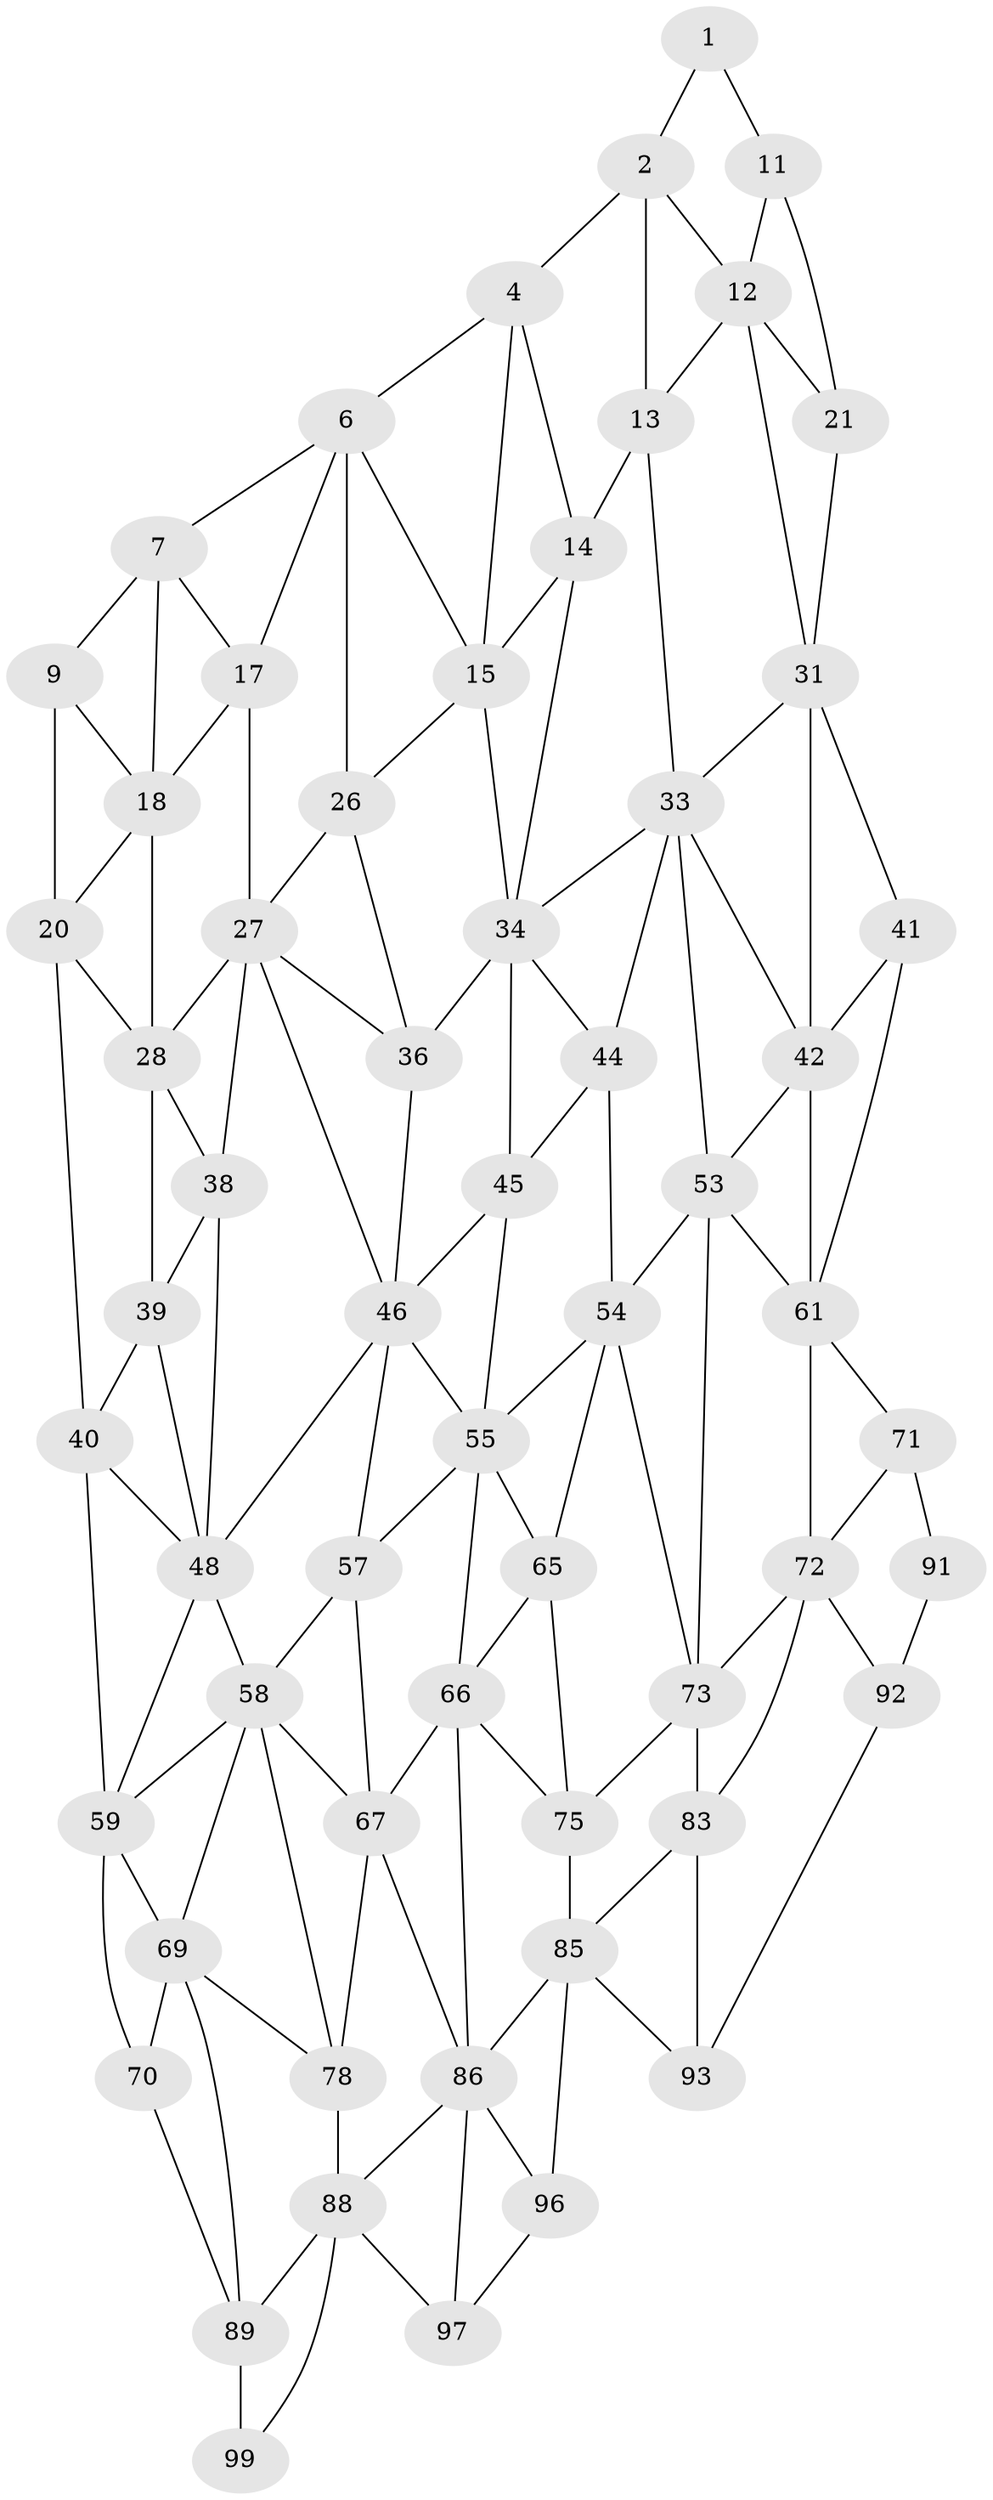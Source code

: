 // original degree distribution, {2: 0.04, 3: 0.32, 4: 0.64}
// Generated by graph-tools (version 1.1) at 2025/38/02/21/25 10:38:57]
// undirected, 59 vertices, 127 edges
graph export_dot {
graph [start="1"]
  node [color=gray90,style=filled];
  1;
  2 [super="+3"];
  4 [super="+5"];
  6 [super="+16"];
  7 [super="+8"];
  9 [super="+10"];
  11;
  12 [super="+22"];
  13 [super="+23"];
  14 [super="+24"];
  15 [super="+25"];
  17;
  18 [super="+19"];
  20 [super="+30"];
  21;
  26;
  27 [super="+37"];
  28 [super="+29"];
  31 [super="+32"];
  33 [super="+43"];
  34 [super="+35"];
  36;
  38;
  39;
  40 [super="+50"];
  41 [super="+51"];
  42 [super="+52"];
  44;
  45;
  46 [super="+47"];
  48 [super="+49"];
  53 [super="+63"];
  54 [super="+64"];
  55 [super="+56"];
  57;
  58 [super="+68"];
  59 [super="+60"];
  61 [super="+62"];
  65;
  66 [super="+76"];
  67 [super="+77"];
  69 [super="+79"];
  70 [super="+80"];
  71 [super="+81"];
  72 [super="+82"];
  73 [super="+74"];
  75;
  78;
  83 [super="+84"];
  85 [super="+95"];
  86 [super="+87"];
  88 [super="+98"];
  89 [super="+90"];
  91;
  92;
  93 [super="+94"];
  96;
  97;
  99 [super="+100"];
  1 -- 11;
  1 -- 2;
  2 -- 12;
  2 -- 4;
  2 -- 13;
  4 -- 14;
  4 -- 6;
  4 -- 15;
  6 -- 7;
  6 -- 17;
  6 -- 26;
  6 -- 15;
  7 -- 17;
  7 -- 9;
  7 -- 18;
  9 -- 20;
  9 -- 18;
  11 -- 21;
  11 -- 12;
  12 -- 13 [weight=2];
  12 -- 21;
  12 -- 31;
  13 -- 14 [weight=2];
  13 -- 33;
  14 -- 15 [weight=2];
  14 -- 34;
  15 -- 26;
  15 -- 34;
  17 -- 27;
  17 -- 18;
  18 -- 28 [weight=2];
  18 -- 20;
  20 -- 40;
  20 -- 28;
  21 -- 31;
  26 -- 36;
  26 -- 27;
  27 -- 28;
  27 -- 38;
  27 -- 36;
  27 -- 46;
  28 -- 38;
  28 -- 39;
  31 -- 41;
  31 -- 33;
  31 -- 42;
  33 -- 34;
  33 -- 42;
  33 -- 44;
  33 -- 53;
  34 -- 44;
  34 -- 36;
  34 -- 45;
  36 -- 46;
  38 -- 48;
  38 -- 39;
  39 -- 40;
  39 -- 48;
  40 -- 48;
  40 -- 59;
  41 -- 42 [weight=2];
  41 -- 61;
  42 -- 53;
  42 -- 61;
  44 -- 54;
  44 -- 45;
  45 -- 55;
  45 -- 46;
  46 -- 48;
  46 -- 57;
  46 -- 55;
  48 -- 58;
  48 -- 59;
  53 -- 54 [weight=2];
  53 -- 73;
  53 -- 61;
  54 -- 55;
  54 -- 65;
  54 -- 73;
  55 -- 65;
  55 -- 57;
  55 -- 66;
  57 -- 67;
  57 -- 58;
  58 -- 59;
  58 -- 67;
  58 -- 69;
  58 -- 78;
  59 -- 69;
  59 -- 70;
  61 -- 71;
  61 -- 72;
  65 -- 75;
  65 -- 66;
  66 -- 67 [weight=2];
  66 -- 75;
  66 -- 86;
  67 -- 78;
  67 -- 86;
  69 -- 70 [weight=2];
  69 -- 89;
  69 -- 78;
  70 -- 89;
  71 -- 72 [weight=2];
  71 -- 91;
  72 -- 73;
  72 -- 83;
  72 -- 92;
  73 -- 83 [weight=2];
  73 -- 75;
  75 -- 85;
  78 -- 88;
  83 -- 93 [weight=2];
  83 -- 85;
  85 -- 86;
  85 -- 96;
  85 -- 93;
  86 -- 96;
  86 -- 88;
  86 -- 97;
  88 -- 89;
  88 -- 97;
  88 -- 99;
  89 -- 99 [weight=2];
  91 -- 92;
  92 -- 93;
  96 -- 97;
}
